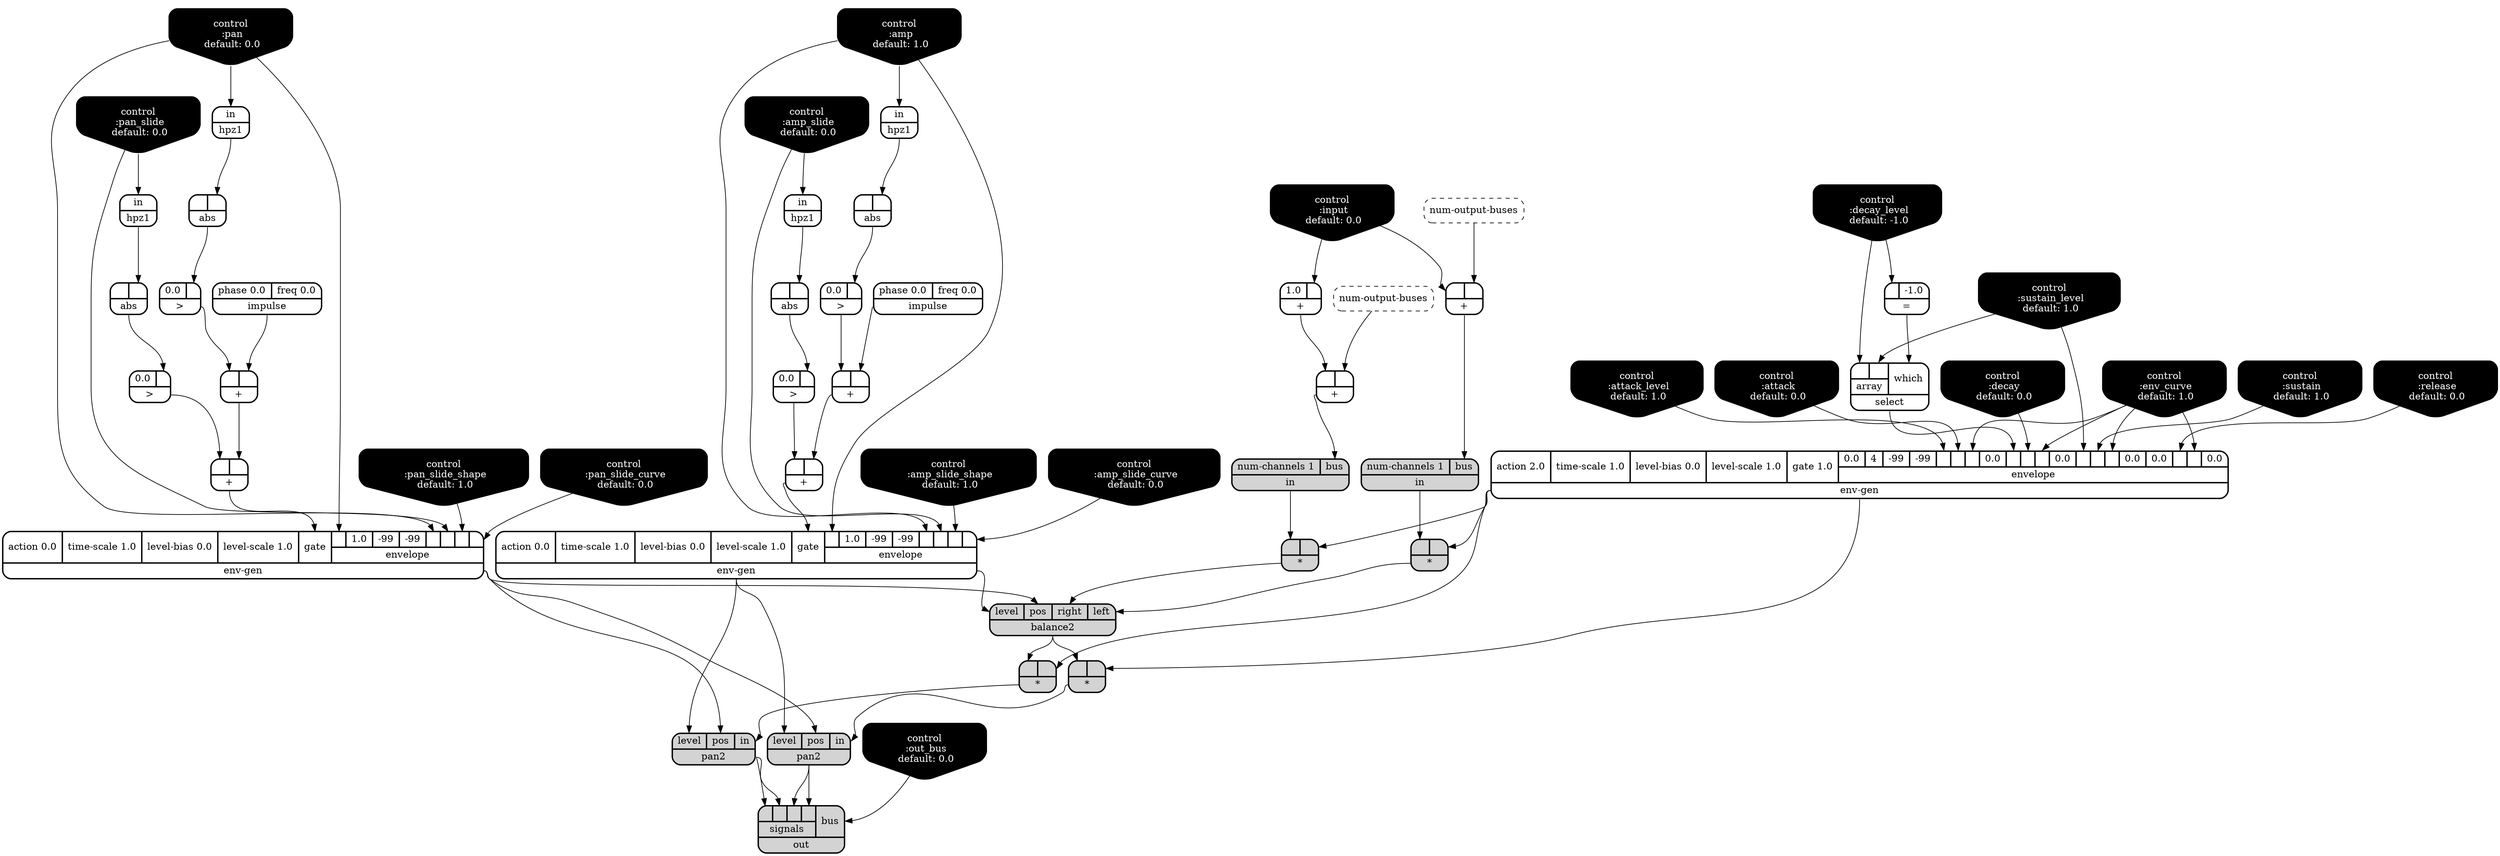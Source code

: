 digraph synthdef {
25 [label = "{{ <b> |<a> } |<__UG_NAME__>* }" style="filled, bold, rounded"  shape=record rankdir=LR];
30 [label = "{{ <b> |<a> } |<__UG_NAME__>* }" style="filled, bold, rounded"  shape=record rankdir=LR];
51 [label = "{{ <b> |<a> } |<__UG_NAME__>* }" style="filled, bold, rounded"  shape=record rankdir=LR];
53 [label = "{{ <b> |<a> } |<__UG_NAME__>* }" style="filled, bold, rounded"  shape=record rankdir=LR];
23 [label = "{{ <b> |<a> } |<__UG_NAME__>+ }" style="bold, rounded" shape=record rankdir=LR];
27 [label = "{{ <b> 1.0|<a> } |<__UG_NAME__>+ }" style="bold, rounded" shape=record rankdir=LR];
28 [label = "{{ <b> |<a> } |<__UG_NAME__>+ }" style="bold, rounded" shape=record rankdir=LR];
34 [label = "{{ <b> |<a> } |<__UG_NAME__>+ }" style="bold, rounded" shape=record rankdir=LR];
38 [label = "{{ <b> |<a> } |<__UG_NAME__>+ }" style="bold, rounded" shape=record rankdir=LR];
44 [label = "{{ <b> |<a> } |<__UG_NAME__>+ }" style="bold, rounded" shape=record rankdir=LR];
48 [label = "{{ <b> |<a> } |<__UG_NAME__>+ }" style="bold, rounded" shape=record rankdir=LR];
19 [label = "{{ <b> |<a> -1.0} |<__UG_NAME__>= }" style="bold, rounded" shape=record rankdir=LR];
33 [label = "{{ <b> 0.0|<a> } |<__UG_NAME__>\> }" style="bold, rounded" shape=record rankdir=LR];
37 [label = "{{ <b> 0.0|<a> } |<__UG_NAME__>\> }" style="bold, rounded" shape=record rankdir=LR];
43 [label = "{{ <b> 0.0|<a> } |<__UG_NAME__>\> }" style="bold, rounded" shape=record rankdir=LR];
47 [label = "{{ <b> 0.0|<a> } |<__UG_NAME__>\> }" style="bold, rounded" shape=record rankdir=LR];
32 [label = "{{ <b> |<a> } |<__UG_NAME__>abs }" style="bold, rounded" shape=record rankdir=LR];
36 [label = "{{ <b> |<a> } |<__UG_NAME__>abs }" style="bold, rounded" shape=record rankdir=LR];
42 [label = "{{ <b> |<a> } |<__UG_NAME__>abs }" style="bold, rounded" shape=record rankdir=LR];
46 [label = "{{ <b> |<a> } |<__UG_NAME__>abs }" style="bold, rounded" shape=record rankdir=LR];
50 [label = "{{ <level> level|<pos> pos|<right> right|<left> left} |<__UG_NAME__>balance2 }" style="filled, bold, rounded"  shape=record rankdir=LR];
0 [label = "control
 :amp
 default: 1.0" shape=invhouse style="rounded, filled, bold" fillcolor=black fontcolor=white ]; 
1 [label = "control
 :amp_slide
 default: 0.0" shape=invhouse style="rounded, filled, bold" fillcolor=black fontcolor=white ]; 
2 [label = "control
 :amp_slide_shape
 default: 1.0" shape=invhouse style="rounded, filled, bold" fillcolor=black fontcolor=white ]; 
3 [label = "control
 :amp_slide_curve
 default: 0.0" shape=invhouse style="rounded, filled, bold" fillcolor=black fontcolor=white ]; 
4 [label = "control
 :pan
 default: 0.0" shape=invhouse style="rounded, filled, bold" fillcolor=black fontcolor=white ]; 
5 [label = "control
 :pan_slide
 default: 0.0" shape=invhouse style="rounded, filled, bold" fillcolor=black fontcolor=white ]; 
6 [label = "control
 :pan_slide_shape
 default: 1.0" shape=invhouse style="rounded, filled, bold" fillcolor=black fontcolor=white ]; 
7 [label = "control
 :pan_slide_curve
 default: 0.0" shape=invhouse style="rounded, filled, bold" fillcolor=black fontcolor=white ]; 
8 [label = "control
 :attack
 default: 0.0" shape=invhouse style="rounded, filled, bold" fillcolor=black fontcolor=white ]; 
9 [label = "control
 :decay
 default: 0.0" shape=invhouse style="rounded, filled, bold" fillcolor=black fontcolor=white ]; 
10 [label = "control
 :sustain
 default: 1.0" shape=invhouse style="rounded, filled, bold" fillcolor=black fontcolor=white ]; 
11 [label = "control
 :release
 default: 0.0" shape=invhouse style="rounded, filled, bold" fillcolor=black fontcolor=white ]; 
12 [label = "control
 :attack_level
 default: 1.0" shape=invhouse style="rounded, filled, bold" fillcolor=black fontcolor=white ]; 
13 [label = "control
 :decay_level
 default: -1.0" shape=invhouse style="rounded, filled, bold" fillcolor=black fontcolor=white ]; 
14 [label = "control
 :sustain_level
 default: 1.0" shape=invhouse style="rounded, filled, bold" fillcolor=black fontcolor=white ]; 
15 [label = "control
 :env_curve
 default: 1.0" shape=invhouse style="rounded, filled, bold" fillcolor=black fontcolor=white ]; 
16 [label = "control
 :input
 default: 0.0" shape=invhouse style="rounded, filled, bold" fillcolor=black fontcolor=white ]; 
17 [label = "control
 :out_bus
 default: 0.0" shape=invhouse style="rounded, filled, bold" fillcolor=black fontcolor=white ]; 
21 [label = "{{ <action> action 2.0|<time____scale> time-scale 1.0|<level____bias> level-bias 0.0|<level____scale> level-scale 1.0|<gate> gate 1.0|{{0.0|4|-99|-99|<envelope___control___4>|<envelope___control___5>|<envelope___control___6>|0.0|<envelope___select___8>|<envelope___control___9>|<envelope___control___10>|0.0|<envelope___control___12>|<envelope___control___13>|<envelope___control___14>|0.0|0.0|<envelope___control___17>|<envelope___control___18>|0.0}|envelope}} |<__UG_NAME__>env-gen }" style="bold, rounded" shape=record rankdir=LR];
39 [label = "{{ <action> action 0.0|<time____scale> time-scale 1.0|<level____bias> level-bias 0.0|<level____scale> level-scale 1.0|<gate> gate|{{<envelope___control___0>|1.0|-99|-99|<envelope___control___4>|<envelope___control___5>|<envelope___control___6>|<envelope___control___7>}|envelope}} |<__UG_NAME__>env-gen }" style="bold, rounded" shape=record rankdir=LR];
49 [label = "{{ <action> action 0.0|<time____scale> time-scale 1.0|<level____bias> level-bias 0.0|<level____scale> level-scale 1.0|<gate> gate|{{<envelope___control___0>|1.0|-99|-99|<envelope___control___4>|<envelope___control___5>|<envelope___control___6>|<envelope___control___7>}|envelope}} |<__UG_NAME__>env-gen }" style="bold, rounded" shape=record rankdir=LR];
18 [label = "{{ <in> in} |<__UG_NAME__>hpz1 }" style="bold, rounded" shape=record rankdir=LR];
35 [label = "{{ <in> in} |<__UG_NAME__>hpz1 }" style="bold, rounded" shape=record rankdir=LR];
41 [label = "{{ <in> in} |<__UG_NAME__>hpz1 }" style="bold, rounded" shape=record rankdir=LR];
45 [label = "{{ <in> in} |<__UG_NAME__>hpz1 }" style="bold, rounded" shape=record rankdir=LR];
31 [label = "{{ <phase> phase 0.0|<freq> freq 0.0} |<__UG_NAME__>impulse }" style="bold, rounded" shape=record rankdir=LR];
40 [label = "{{ <phase> phase 0.0|<freq> freq 0.0} |<__UG_NAME__>impulse }" style="bold, rounded" shape=record rankdir=LR];
24 [label = "{{ <num____channels> num-channels 1|<bus> bus} |<__UG_NAME__>in }" style="filled, bold, rounded"  shape=record rankdir=LR];
29 [label = "{{ <num____channels> num-channels 1|<bus> bus} |<__UG_NAME__>in }" style="filled, bold, rounded"  shape=record rankdir=LR];
22 [label = "{<__UG_NAME__>num-output-buses }" style="dashed, rounded" shape=record rankdir=LR];
26 [label = "{<__UG_NAME__>num-output-buses }" style="dashed, rounded" shape=record rankdir=LR];
55 [label = "{{ {{<signals___pan2___0>|<signals___pan2___1>|<signals___pan2___2>|<signals___pan2___3>}|signals}|<bus> bus} |<__UG_NAME__>out }" style="filled, bold, rounded"  shape=record rankdir=LR];
52 [label = "{{ <level> level|<pos> pos|<in> in} |<__UG_NAME__>pan2 }" style="filled, bold, rounded"  shape=record rankdir=LR];
54 [label = "{{ <level> level|<pos> pos|<in> in} |<__UG_NAME__>pan2 }" style="filled, bold, rounded"  shape=record rankdir=LR];
20 [label = "{{ {{<array___control___0>|<array___control___1>}|array}|<which> which} |<__UG_NAME__>select }" style="bold, rounded" shape=record rankdir=LR];

21:__UG_NAME__ -> 25:a ;
24:__UG_NAME__ -> 25:b ;
21:__UG_NAME__ -> 30:a ;
29:__UG_NAME__ -> 30:b ;
21:__UG_NAME__ -> 51:a ;
50:__UG_NAME__ -> 51:b ;
21:__UG_NAME__ -> 53:a ;
50:__UG_NAME__ -> 53:b ;
22:__UG_NAME__ -> 23:a ;
16:__UG_NAME__ -> 23:b ;
16:__UG_NAME__ -> 27:a ;
26:__UG_NAME__ -> 28:a ;
27:__UG_NAME__ -> 28:b ;
31:__UG_NAME__ -> 34:a ;
33:__UG_NAME__ -> 34:b ;
34:__UG_NAME__ -> 38:a ;
37:__UG_NAME__ -> 38:b ;
40:__UG_NAME__ -> 44:a ;
43:__UG_NAME__ -> 44:b ;
44:__UG_NAME__ -> 48:a ;
47:__UG_NAME__ -> 48:b ;
13:__UG_NAME__ -> 19:b ;
32:__UG_NAME__ -> 33:a ;
36:__UG_NAME__ -> 37:a ;
42:__UG_NAME__ -> 43:a ;
46:__UG_NAME__ -> 47:a ;
18:__UG_NAME__ -> 32:a ;
35:__UG_NAME__ -> 36:a ;
41:__UG_NAME__ -> 42:a ;
45:__UG_NAME__ -> 46:a ;
25:__UG_NAME__ -> 50:left ;
30:__UG_NAME__ -> 50:right ;
39:__UG_NAME__ -> 50:pos ;
49:__UG_NAME__ -> 50:level ;
12:__UG_NAME__ -> 21:envelope___control___4 ;
8:__UG_NAME__ -> 21:envelope___control___5 ;
15:__UG_NAME__ -> 21:envelope___control___6 ;
20:__UG_NAME__ -> 21:envelope___select___8 ;
9:__UG_NAME__ -> 21:envelope___control___9 ;
15:__UG_NAME__ -> 21:envelope___control___10 ;
14:__UG_NAME__ -> 21:envelope___control___12 ;
10:__UG_NAME__ -> 21:envelope___control___13 ;
15:__UG_NAME__ -> 21:envelope___control___14 ;
11:__UG_NAME__ -> 21:envelope___control___17 ;
15:__UG_NAME__ -> 21:envelope___control___18 ;
4:__UG_NAME__ -> 39:envelope___control___0 ;
4:__UG_NAME__ -> 39:envelope___control___4 ;
5:__UG_NAME__ -> 39:envelope___control___5 ;
6:__UG_NAME__ -> 39:envelope___control___6 ;
7:__UG_NAME__ -> 39:envelope___control___7 ;
38:__UG_NAME__ -> 39:gate ;
0:__UG_NAME__ -> 49:envelope___control___0 ;
0:__UG_NAME__ -> 49:envelope___control___4 ;
1:__UG_NAME__ -> 49:envelope___control___5 ;
2:__UG_NAME__ -> 49:envelope___control___6 ;
3:__UG_NAME__ -> 49:envelope___control___7 ;
48:__UG_NAME__ -> 49:gate ;
4:__UG_NAME__ -> 18:in ;
5:__UG_NAME__ -> 35:in ;
0:__UG_NAME__ -> 41:in ;
1:__UG_NAME__ -> 45:in ;
23:__UG_NAME__ -> 24:bus ;
28:__UG_NAME__ -> 29:bus ;
17:__UG_NAME__ -> 55:bus ;
52:__UG_NAME__ -> 55:signals___pan2___0 ;
52:__UG_NAME__ -> 55:signals___pan2___1 ;
54:__UG_NAME__ -> 55:signals___pan2___2 ;
54:__UG_NAME__ -> 55:signals___pan2___3 ;
51:__UG_NAME__ -> 52:in ;
39:__UG_NAME__ -> 52:pos ;
49:__UG_NAME__ -> 52:level ;
53:__UG_NAME__ -> 54:in ;
39:__UG_NAME__ -> 54:pos ;
49:__UG_NAME__ -> 54:level ;
19:__UG_NAME__ -> 20:which ;
13:__UG_NAME__ -> 20:array___control___0 ;
14:__UG_NAME__ -> 20:array___control___1 ;

}